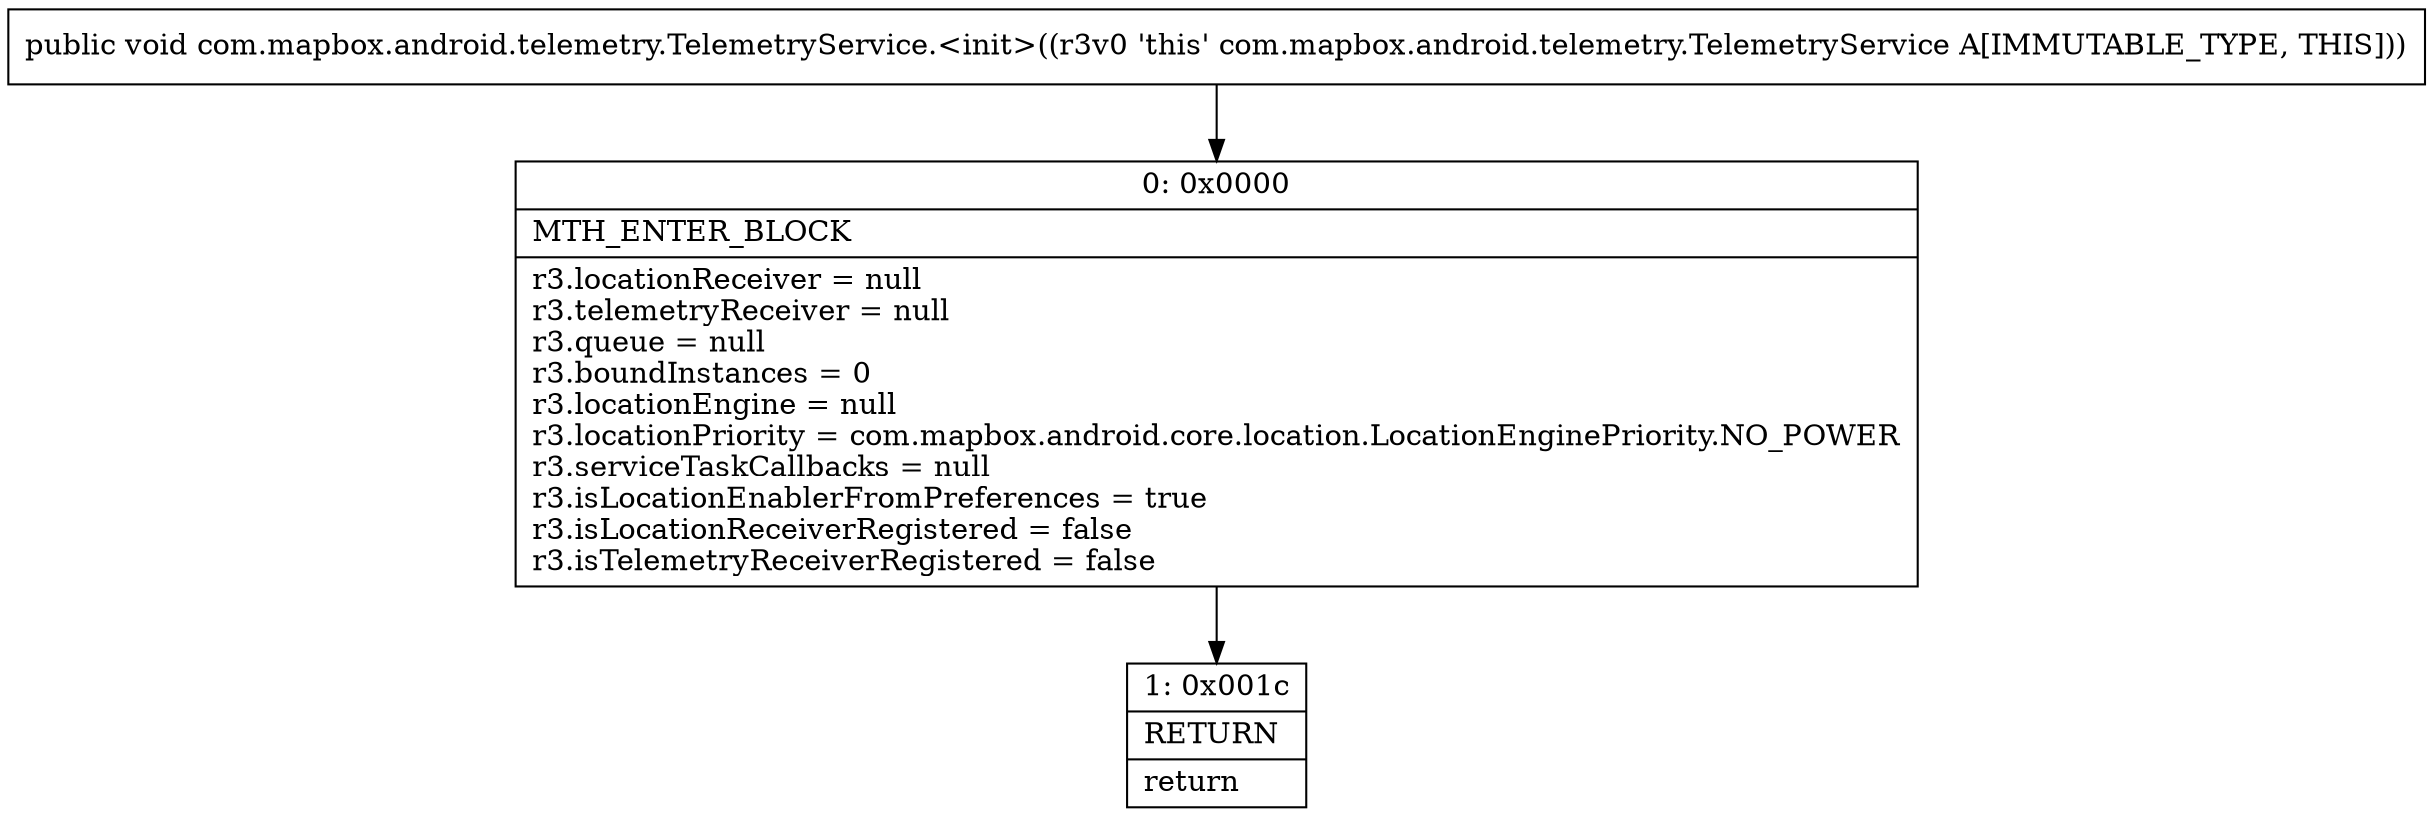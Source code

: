 digraph "CFG forcom.mapbox.android.telemetry.TelemetryService.\<init\>()V" {
Node_0 [shape=record,label="{0\:\ 0x0000|MTH_ENTER_BLOCK\l|r3.locationReceiver = null\lr3.telemetryReceiver = null\lr3.queue = null\lr3.boundInstances = 0\lr3.locationEngine = null\lr3.locationPriority = com.mapbox.android.core.location.LocationEnginePriority.NO_POWER\lr3.serviceTaskCallbacks = null\lr3.isLocationEnablerFromPreferences = true\lr3.isLocationReceiverRegistered = false\lr3.isTelemetryReceiverRegistered = false\l}"];
Node_1 [shape=record,label="{1\:\ 0x001c|RETURN\l|return\l}"];
MethodNode[shape=record,label="{public void com.mapbox.android.telemetry.TelemetryService.\<init\>((r3v0 'this' com.mapbox.android.telemetry.TelemetryService A[IMMUTABLE_TYPE, THIS])) }"];
MethodNode -> Node_0;
Node_0 -> Node_1;
}

